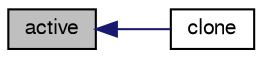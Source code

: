 digraph "active"
{
  bgcolor="transparent";
  edge [fontname="FreeSans",fontsize="10",labelfontname="FreeSans",labelfontsize="10"];
  node [fontname="FreeSans",fontsize="10",shape=record];
  rankdir="LR";
  Node20 [label="active",height=0.2,width=0.4,color="black", fillcolor="grey75", style="filled", fontcolor="black"];
  Node20 -> Node21 [dir="back",color="midnightblue",fontsize="10",style="solid",fontname="FreeSans"];
  Node21 [label="clone",height=0.2,width=0.4,color="black",URL="$a24014.html#af94514f3a64557280272f5c7d1b1f7ff",tooltip="Construct and return a clone. "];
}
